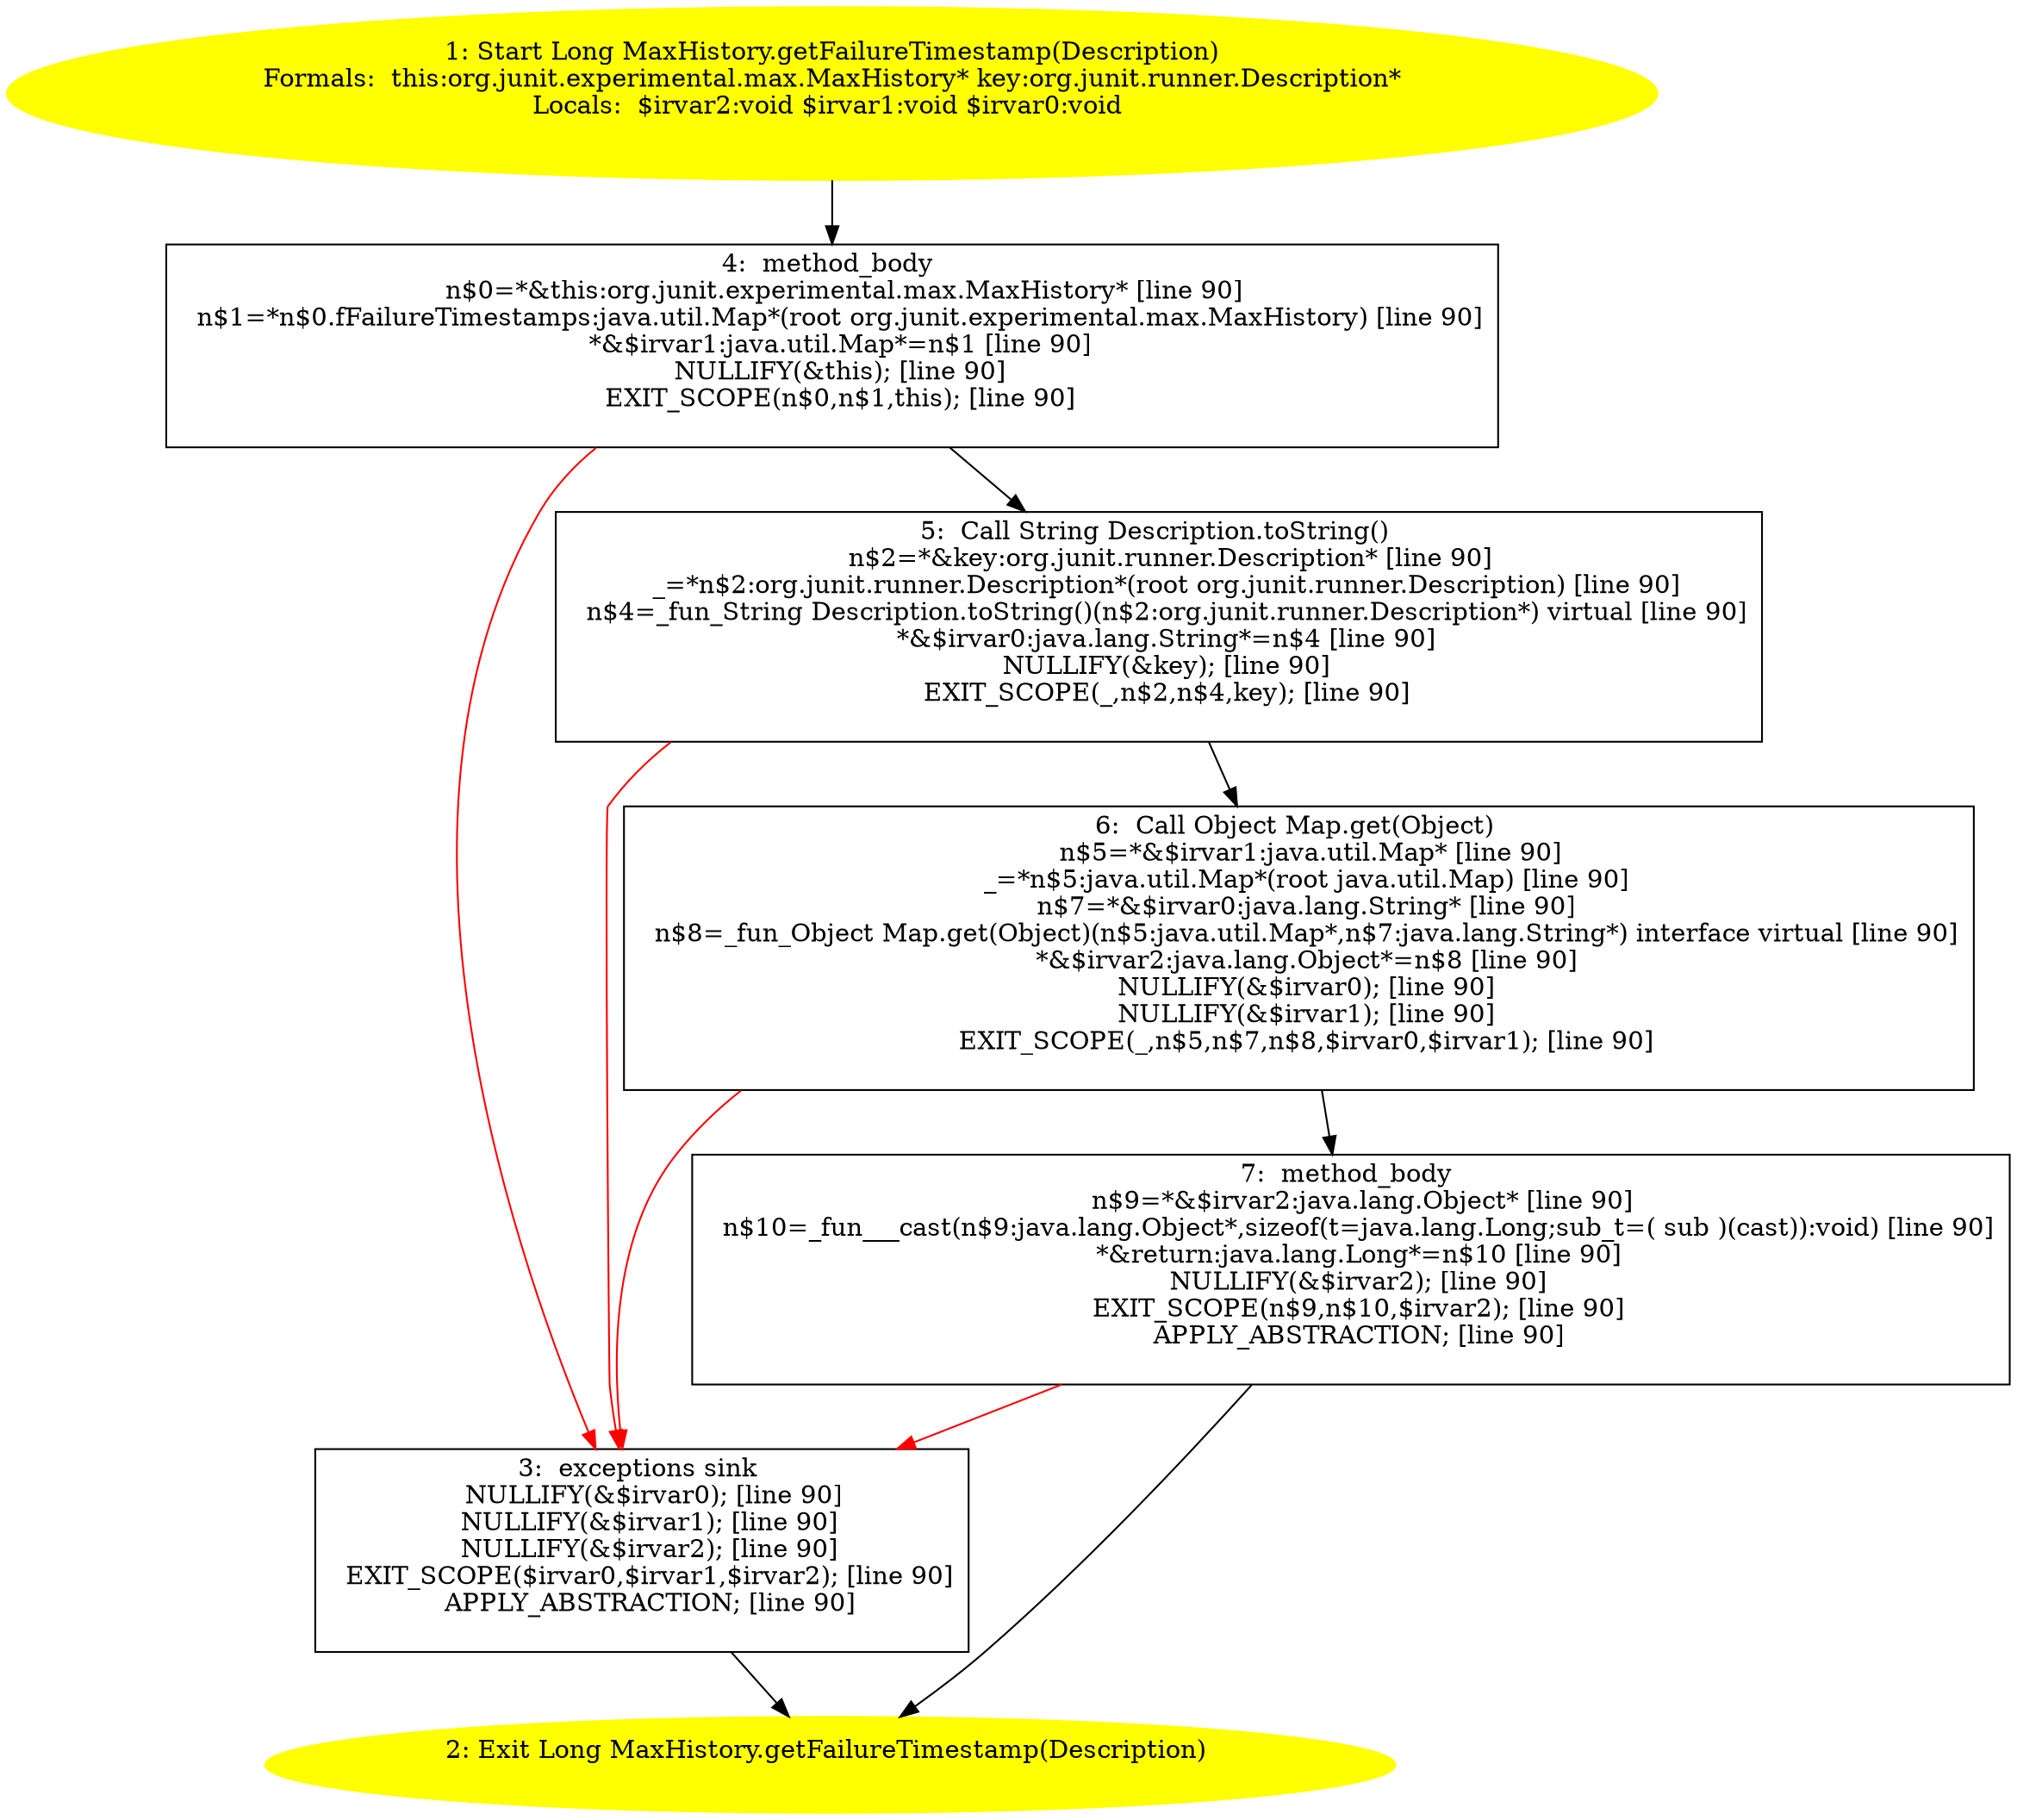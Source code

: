 /* @generated */
digraph cfg {
"org.junit.experimental.max.MaxHistory.getFailureTimestamp(org.junit.runner.Description):java.lang.Lo.484613cd68c69ec12f83dbe4009d75cb_1" [label="1: Start Long MaxHistory.getFailureTimestamp(Description)\nFormals:  this:org.junit.experimental.max.MaxHistory* key:org.junit.runner.Description*\nLocals:  $irvar2:void $irvar1:void $irvar0:void \n  " color=yellow style=filled]
	

	 "org.junit.experimental.max.MaxHistory.getFailureTimestamp(org.junit.runner.Description):java.lang.Lo.484613cd68c69ec12f83dbe4009d75cb_1" -> "org.junit.experimental.max.MaxHistory.getFailureTimestamp(org.junit.runner.Description):java.lang.Lo.484613cd68c69ec12f83dbe4009d75cb_4" ;
"org.junit.experimental.max.MaxHistory.getFailureTimestamp(org.junit.runner.Description):java.lang.Lo.484613cd68c69ec12f83dbe4009d75cb_2" [label="2: Exit Long MaxHistory.getFailureTimestamp(Description) \n  " color=yellow style=filled]
	

"org.junit.experimental.max.MaxHistory.getFailureTimestamp(org.junit.runner.Description):java.lang.Lo.484613cd68c69ec12f83dbe4009d75cb_3" [label="3:  exceptions sink \n   NULLIFY(&$irvar0); [line 90]\n  NULLIFY(&$irvar1); [line 90]\n  NULLIFY(&$irvar2); [line 90]\n  EXIT_SCOPE($irvar0,$irvar1,$irvar2); [line 90]\n  APPLY_ABSTRACTION; [line 90]\n " shape="box"]
	

	 "org.junit.experimental.max.MaxHistory.getFailureTimestamp(org.junit.runner.Description):java.lang.Lo.484613cd68c69ec12f83dbe4009d75cb_3" -> "org.junit.experimental.max.MaxHistory.getFailureTimestamp(org.junit.runner.Description):java.lang.Lo.484613cd68c69ec12f83dbe4009d75cb_2" ;
"org.junit.experimental.max.MaxHistory.getFailureTimestamp(org.junit.runner.Description):java.lang.Lo.484613cd68c69ec12f83dbe4009d75cb_4" [label="4:  method_body \n   n$0=*&this:org.junit.experimental.max.MaxHistory* [line 90]\n  n$1=*n$0.fFailureTimestamps:java.util.Map*(root org.junit.experimental.max.MaxHistory) [line 90]\n  *&$irvar1:java.util.Map*=n$1 [line 90]\n  NULLIFY(&this); [line 90]\n  EXIT_SCOPE(n$0,n$1,this); [line 90]\n " shape="box"]
	

	 "org.junit.experimental.max.MaxHistory.getFailureTimestamp(org.junit.runner.Description):java.lang.Lo.484613cd68c69ec12f83dbe4009d75cb_4" -> "org.junit.experimental.max.MaxHistory.getFailureTimestamp(org.junit.runner.Description):java.lang.Lo.484613cd68c69ec12f83dbe4009d75cb_5" ;
	 "org.junit.experimental.max.MaxHistory.getFailureTimestamp(org.junit.runner.Description):java.lang.Lo.484613cd68c69ec12f83dbe4009d75cb_4" -> "org.junit.experimental.max.MaxHistory.getFailureTimestamp(org.junit.runner.Description):java.lang.Lo.484613cd68c69ec12f83dbe4009d75cb_3" [color="red" ];
"org.junit.experimental.max.MaxHistory.getFailureTimestamp(org.junit.runner.Description):java.lang.Lo.484613cd68c69ec12f83dbe4009d75cb_5" [label="5:  Call String Description.toString() \n   n$2=*&key:org.junit.runner.Description* [line 90]\n  _=*n$2:org.junit.runner.Description*(root org.junit.runner.Description) [line 90]\n  n$4=_fun_String Description.toString()(n$2:org.junit.runner.Description*) virtual [line 90]\n  *&$irvar0:java.lang.String*=n$4 [line 90]\n  NULLIFY(&key); [line 90]\n  EXIT_SCOPE(_,n$2,n$4,key); [line 90]\n " shape="box"]
	

	 "org.junit.experimental.max.MaxHistory.getFailureTimestamp(org.junit.runner.Description):java.lang.Lo.484613cd68c69ec12f83dbe4009d75cb_5" -> "org.junit.experimental.max.MaxHistory.getFailureTimestamp(org.junit.runner.Description):java.lang.Lo.484613cd68c69ec12f83dbe4009d75cb_6" ;
	 "org.junit.experimental.max.MaxHistory.getFailureTimestamp(org.junit.runner.Description):java.lang.Lo.484613cd68c69ec12f83dbe4009d75cb_5" -> "org.junit.experimental.max.MaxHistory.getFailureTimestamp(org.junit.runner.Description):java.lang.Lo.484613cd68c69ec12f83dbe4009d75cb_3" [color="red" ];
"org.junit.experimental.max.MaxHistory.getFailureTimestamp(org.junit.runner.Description):java.lang.Lo.484613cd68c69ec12f83dbe4009d75cb_6" [label="6:  Call Object Map.get(Object) \n   n$5=*&$irvar1:java.util.Map* [line 90]\n  _=*n$5:java.util.Map*(root java.util.Map) [line 90]\n  n$7=*&$irvar0:java.lang.String* [line 90]\n  n$8=_fun_Object Map.get(Object)(n$5:java.util.Map*,n$7:java.lang.String*) interface virtual [line 90]\n  *&$irvar2:java.lang.Object*=n$8 [line 90]\n  NULLIFY(&$irvar0); [line 90]\n  NULLIFY(&$irvar1); [line 90]\n  EXIT_SCOPE(_,n$5,n$7,n$8,$irvar0,$irvar1); [line 90]\n " shape="box"]
	

	 "org.junit.experimental.max.MaxHistory.getFailureTimestamp(org.junit.runner.Description):java.lang.Lo.484613cd68c69ec12f83dbe4009d75cb_6" -> "org.junit.experimental.max.MaxHistory.getFailureTimestamp(org.junit.runner.Description):java.lang.Lo.484613cd68c69ec12f83dbe4009d75cb_7" ;
	 "org.junit.experimental.max.MaxHistory.getFailureTimestamp(org.junit.runner.Description):java.lang.Lo.484613cd68c69ec12f83dbe4009d75cb_6" -> "org.junit.experimental.max.MaxHistory.getFailureTimestamp(org.junit.runner.Description):java.lang.Lo.484613cd68c69ec12f83dbe4009d75cb_3" [color="red" ];
"org.junit.experimental.max.MaxHistory.getFailureTimestamp(org.junit.runner.Description):java.lang.Lo.484613cd68c69ec12f83dbe4009d75cb_7" [label="7:  method_body \n   n$9=*&$irvar2:java.lang.Object* [line 90]\n  n$10=_fun___cast(n$9:java.lang.Object*,sizeof(t=java.lang.Long;sub_t=( sub )(cast)):void) [line 90]\n  *&return:java.lang.Long*=n$10 [line 90]\n  NULLIFY(&$irvar2); [line 90]\n  EXIT_SCOPE(n$9,n$10,$irvar2); [line 90]\n  APPLY_ABSTRACTION; [line 90]\n " shape="box"]
	

	 "org.junit.experimental.max.MaxHistory.getFailureTimestamp(org.junit.runner.Description):java.lang.Lo.484613cd68c69ec12f83dbe4009d75cb_7" -> "org.junit.experimental.max.MaxHistory.getFailureTimestamp(org.junit.runner.Description):java.lang.Lo.484613cd68c69ec12f83dbe4009d75cb_2" ;
	 "org.junit.experimental.max.MaxHistory.getFailureTimestamp(org.junit.runner.Description):java.lang.Lo.484613cd68c69ec12f83dbe4009d75cb_7" -> "org.junit.experimental.max.MaxHistory.getFailureTimestamp(org.junit.runner.Description):java.lang.Lo.484613cd68c69ec12f83dbe4009d75cb_3" [color="red" ];
}
